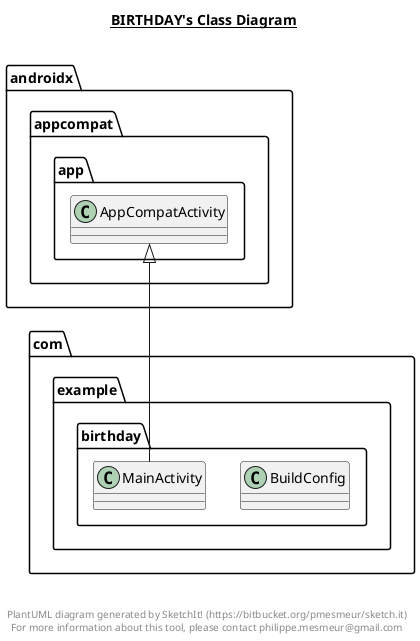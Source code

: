 @startuml

title __BIRTHDAY's Class Diagram__\n

  namespace com.example.birthday {
    class com.example.birthday.BuildConfig {
    }
  }
  

  namespace com.example.birthday {
    class com.example.birthday.MainActivity {
    }
  }
  

  com.example.birthday.MainActivity -up-|> androidx.appcompat.app.AppCompatActivity


right footer


PlantUML diagram generated by SketchIt! (https://bitbucket.org/pmesmeur/sketch.it)
For more information about this tool, please contact philippe.mesmeur@gmail.com
endfooter

@enduml
